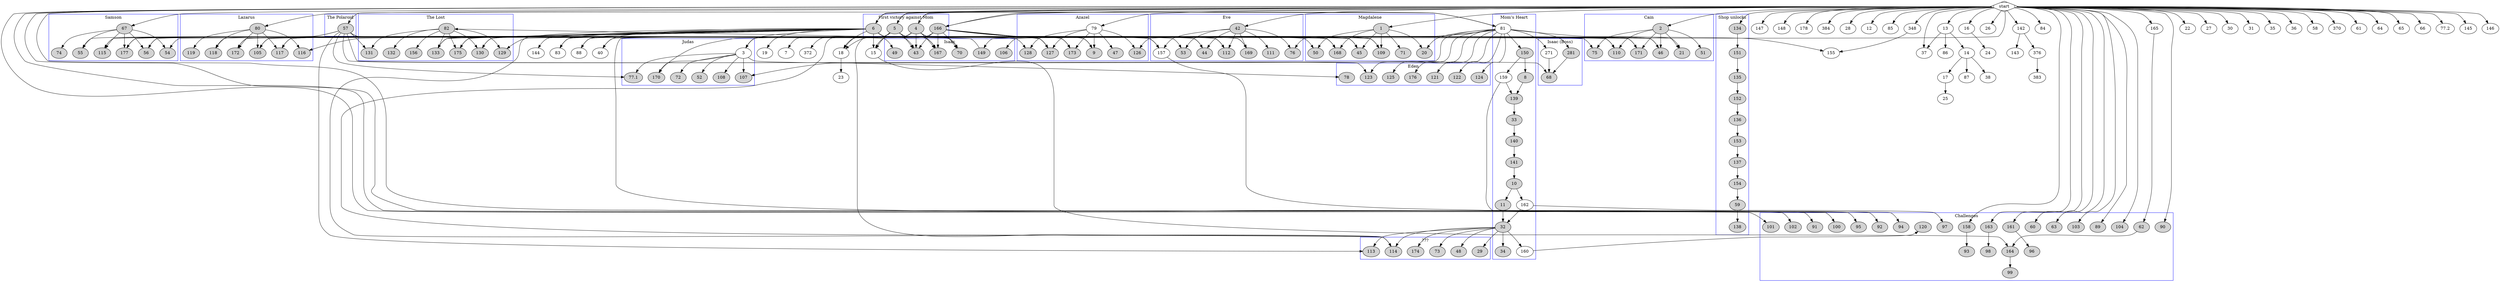 digraph G {
    // All nodes of same rank are at the same row (easier for visualization)
    // {rank="same"; 90;start;}
    subgraph cluster_1 {
		node [style=filled];
		4;
		5;
		6;
		166;
		label = "First victory against Mom";
		color=blue
	}

  //
  //    SECTION: CHALLENGES
  //

  subgraph cluster_16 {
		node [style=filled];
		158;163;161;60;62;164;63;89;90;91;92;93;94;120;95;96;97;98;99;100;101;102;103;104;
		label = "Challenges";
		color=blue
	}

  // "The Tank"
  // 7 or more red hearts
  start -> 158;

  // "Cursed!"
  // 7 or more red hearts
  start -> 163;

  // "Cat Got Your Tongue"
  // Become Guppy
  start -> 161;

  // "Burnt Penny"
  // Complete 'Beans!', Challenge #13
  start -> 60;

  // "Epic Fetus"
  // Complete 'The Family Man', Challenge #19
  165 -> 62;

  // "Glass Cannon"
  // Complete 'The Family Man', Challenge #19 and defeat Lokii
  62 -> 164;
  15 -> 164;

  // "SMB Super Fan"
  // Complete 'Its in the Cards', Challenge #14
  start -> 63;

  // "Rune of Hagalaz"
  // Complete 'Pitch Black', Challenge #1
  start -> 89;

  // "Rune of Jera"
  // Complete 'High Brow', Challenge #2
  start -> 90;

  // "Rune of Ehwaz"
  // Complete 'Head Trauma', Challenge #3
  start -> 91;

  // "Rune of Dagaz"
  // Complete 'Darkness Fall', Challenge #4
  157 -> 92;

  // "Rune of Ansuz"
  // Complete 'The Tank', Challenge #5
  158 -> 93;

  // "Rune of Perthro"
  // Complete 'Solar System', Challenge #6
  159 -> 94;

  // "Suicide King"
  // Complete 'Suicide King', Challenge #7
  160 -> 120;

  // "Rune of Algiz"
  // Complete 'Cat Got Your Tongue', Challenge #8
  161 -> 96;

  // "Chaos Card"
  // Complete 'Demo Man', Challenge #9
  162 -> 97;

  // "Credit Card"
  // Complete 'Cursed!', Challenge #10
  163 -> 98;

  // "Rules Card"
  // Complete 'Glass Cannon', Challenge #11
  164 -> 99;

  // "Rune of Berkano"
  // Complete 'Purist', Challenge #20
  166 -> 95;



  // "Card Against Humanity"
  // Complete 'When Life Gives You Lemons', Challenge #12
  start -> 100;

  // "Swallowed Penny"
  // Complete 'Slow Roll', Challenge #15
  start -> 101;

  // "Robo-Baby 2.0"
  // Complete 'Computer Savvy', Challenge #16
  start -> 102;

  // "Death's Touch"
  // Complete 'Waka Waka', Challenge #17
  start -> 103;

  // "Techonology .5"
  // Complete 'The Host', Challenge #18
  start -> 104;



  //
  //    SECTION: START
  //

  // "The Book of Sin"
  // Defeat all 7 Deadly Sins
  start -> 22;

  // "A Halo"
  // Defeat Mom, Mom's Heart or It Lives! using The Bible
  start -> 27;

  // "The Scissors"
  // Die a 100 times
  start -> 30;

  // "The Parasite"
  // Pick 2 'dead' items
  start -> 31;

  // "Mom's Contact"
  // Obtain 3 Yes Mother? items in one run
  start -> 35;

  // "The Necronomicon"
  // Use XIII - Death 4 times
  start -> 36;

  // "Dad's Key"
  // Collect both Key Pieces from the Angels in one run
  start -> 58;

  // "The Family Man"
  // Collect both Key Pieces from the Angels in one run
  start -> 165;

  // "Filigree Feather"
  // Collect both Key Pieces from the Angels in one run
  start -> 370;

  // "Lucky Toe"
  // Blow up 20 Shopkeepers
  start -> 61;

  // "Counterfeit Coin"
  // Play Shell Game or Hell Game 100 times
  start -> 64;

  // "Guppy's Hairball"
  // Become Guppy
  start -> 65;

  // "A Forgotten Horseman"
  // Take 10 Angel Room items
  start -> 66;

  // "The Left Hand"
  // Defeat Ultra Pride
  // Can also be unlock with Judas
  start -> 77.2;

  // "Butter Bean"
  // Destroy 100 Poops
  start -> 145;

  // "Little Baggy"
  // Pick 2 syringes in one run
  start -> 146;

  // "Blood Bag"
  // Use 30 times the Blood Donation Machine
  start -> 147;

  // "The D4"
  // Blow up 30 Slot Machine
  start -> 148;

  // "Lord of the Flies"
  // Become Beelzebub
  start -> 178;

  // "Lil Spewer"
  // Die of your own projectile explosion (not a bomb)
  start -> 384;

  subgraph cluster_2 {
		node [style=filled];
		134;
		151;
		135;
		152;
		136;
		153;137;154;59;138;
		label = "Shop unlocks";
		color=blue
	}

  //
  //   SECTION: DONATION MACHINES
  //

  // "Blue Map"
  // Donate 10 coins to the Donation Machine
  start -> 134;

  // "Store Upgrade lv.1"
  // Donate 20 coins to the Donation Machine
  134 -> 151;

  // "There's Options"
  // Donate 50 coins to the Donation Machine
  151 -> 135;

  // "Store Upgrade lv.2"
  // Donate 100 coins to the Donation Machine
  135 -> 152;

  // "Black Candle"
  // Donate 150 coins to the Donation Machine
  152 -> 136;

  // "Store Upgrade lv.3"
  // Donate 200 coins to the Donation Machine
  136 -> 153;

  // "Red Candle"
  // Donate 400 coins to the Donation Machine
  153 -> 137;

  // "Store Upgrade lv.3"
  // Donate 600 coins to the Donation Machine
  137 -> 154;

  // "Blue Candle"
  // Donate 900 coins to the Donation Machine
  154 -> 59;

  // "Stop Watch"
  // Donate 999 coins to the Donation Machine
  59 -> 138


  //
  //    SECTION: ROCKS
  //

  // "Mr. Mega"
  // Destroy 10 Tinted Rocks
  start -> 28

  // "A Small Rock"
  // Destroy 100 Tinted Rocks
  start -> 12;

  // "Lucky Rock"
  // Destroy 100 rocks
  start -> 85;

  //
  //    SECTION: CHAPTERS
  //

  // "Monstro's Tooth"
  // Beat Chapter 1
  start -> 13;

  // "Basement Boy"
  // Beat Chapter 1 without taking any damage
  start -> 37

  // "Lil' Chubby"
  // Beat Chapter 2
  13->14

  // "Spelunker Boy"
  // Beat Chapter 2 without taking any damage
  13 -> 37

  // "Dark Boy"
  // Beat Chapter 3 without taking any damage
  14->38

  // "Something From The Future"
  // Beat Basement 40 times
  start -> 16;

  // "Something Cute"
  // Beat Chapter 2 30 times
  14 -> 17;

  // "Something Sticky"
  // Beat Chapter 3 20 times
  4 -> 18;
  5 -> 18;
  6 -> 18;
  166 -> 18;

  // "Mama's Boy"
  // Beat Chapter 4 without taking any damage
  4 -> 40;
  5 -> 40;
  6 -> 40;
  166 -> 40;

  // "Angels"
  // Beat Chapter 6
  348 -> 155;

  // "Dead Boy"
  // Beat Chapter 6 without taking any damage
  4 -> 83;
  5 -> 83;
  6 -> 83;
  166 -> 83;

  //
  //   SECTION: BOSSES
  //

  // "Little Gish"
  // Defeat Gish
  18 -> 23;

  // "Little Steven"
  // Defeat Steven
  16 -> 24;

  // "Little C.H.A.D."
  // Defeat C.H.A.D.
  17 -> 25;

  // "Loki's Horns"
  // Beat Lokii (only available in Chapter 4)
  4 -> 15;
  5 -> 15;
  6 -> 15;
  166 -> 15;

    subgraph cluster_18 {
		node [style=filled];
		78;
		label = "The Negative";
		color=blue
	}

  // "The Negative"
  // Defeat Satan 5 times
  3 -> 78;

  subgraph cluster_17 {
		node [style=filled];
		57;
		label = "The Polaroid";
		color=blue
	}


  // "The Polaroid"
  // Defeat Isaac 5 times
  81 -> 57;

  // "BRAINS!"
  // Defeat Isaac 5 times
  81 -> 271;

  subgraph cluster_15 {
		node [style=filled];
		271;281;68;
		label = "Isaac (Boss)";
		color=blue
	}
  // "PONG"
  // Defeat Isaac 5 times
  81 -> 281;

  // "Something Icky"
  // Defeat Isaac 10 times
  57 -> 68;
  271 -> 68;
  281 -> 68;

  // "The Cellar"
  // Defeat all Basement bosses (but Baby Plum) anywhere
  13 -> 86;

  // "The Catacombs"
  // Defeat all Caves bosses (but Bumbino) anywhere
  14 -> 87;

  // "The Necropolis"
  // Defeat all Depths bosses (but Reap Creep) anywhere
  4 -> 88;
  5 -> 88;
  6 -> 88;
  166 -> 88;

  // "The gate is open"
  // Defeat the Lamb
  start -> 348;


  //
  //   SECTION: MOM
  //

  // "The Womb"
  // Defeat Mom 1 time <=> Beat Chapter 3
  start -> 4;

  // "The Harbingers"
  // Defeat Mom 1 time
  start -> 5;

  // "A Cube of Meat"
  // Defeat Mom 1 time
  start -> 6;

  // "Purist"
  // Defeat Mom 1 time
  start -> 166;

  // "A Bandage"
  // Pick 4 Ball of Bandages
  6 -> 19;

  // "Super Meat Boy"
  // Pick 4 Cube of Meat
  6 -> 144;


  //
  //   SECTION: ARCADES
  //

  // "A Gamekid"
  // Visit 10 Arcades
  start -> 26;


  //
  //   SECTION: HARBINGERS
  //

  // "The Book of Revelations"
  // Defeat 1 Harbinger
  5 -> 7;

  // "7 Seals"
  // Defeat all Harbingers
  5 -> 372;


  //
  //   SECTION: MOM'S HEART
  //

  subgraph cluster_3 {
		node [style=filled];
		81;150;8;159;139;33;140;141;10;11;162;32;34;160;
		label = "Mom's Heart";
		color=blue
	}

  // "Eden"
  // Defeat Mom's Heart 1 time
  4 -> 81;
  5 -> 81;
  6 -> 81;
  166 -> 81;

  // "Rubber Cement"
  // Defeat Mom's Heart 2 times
  81 -> 150;

  // "A Noose"
  // Defeat Mom's Heart 3 times
  150 -> 8;

  // "Solar System"
  // Defeat Mom's Heart 3 times
  150 -> 159;

  // "Wire Coat Hanger"
  // Defeat Mom's Heart 4 times
  8 -> 139;
  159 -> 139;

  // "Everything Is Terrible!!!"
  // Defeat Mom's Heart 5 times
  139 -> 33;

  // "Ipecac"
  // Defeat Mom's Heart 6 times
  33 -> 140;

  // "Experimental Treatment"
  // Defeat Mom's Heart 7 times
  140 -> 141;

  // "A Quarter"
  // Defeat Mom's Heart 8 times
  141 -> 10;

  // "A Fetus in a Jar"
  // Defeat Mom's Heart 9 times
  10 -> 11;

  // "Demo Man"
  // Defeat Mom's Heart 9 times
  10 -> 162;

  // "???"
  // Defeat Mom's Heart 10 times
  11 -> 32;
  162 -> 32;

  // "It Lives!"
  // Defeat Mom's Heart 11 times
  32 -> 34;

  // "Suicide King"
  // Defeat Mom's Heart 11 times
  32 -> 160;


  //
  //   SECTION: DEVIL ROOMS
  //

  // "Azazel"
  // Make 3 deals with the Devil in one run
  start -> 79;

  // "Krampus"
  // Take 20 items from Devil Rooms
  start -> 142;

  // "Death's List "
  // Take 25 Deals with the Devil
  142 -> 376;

  // "Sacrificial Altar"
  // Take 50 Deals with the Devil
  376 -> 383;

  //
  //   SECTION: KRAMPUS
  //

  // "Head of Krampus"
  // Defeat Krampus
  142 -> 143;


  //
  //   SECTION: ISAAC
  //

  subgraph cluster_4 {
		node [style=filled];
		43;49;70;149;106;167;
		label = "Isaac";
		color=blue
	}

  // "Mom's Knife"
  // Defeat Satan as Isaac
  4 -> 43;
  5 -> 43;
  6 -> 43;
  166 -> 43;

  // "The D20"
  // Defeat ??? as Isaac
  57 -> 49;

  // "Isaac's Head"
  // Complete Boss Rush as Isaac
  4 -> 70;
  5 -> 70;
  6 -> 70;
  166 -> 70;

  // "Missing Poster"
  // Defeat The Lamb as Isaac
  start -> 149;

  // "Isaac's Tears"
  // Defeat Isaac as Isaac
  81 -> 106;

  // "Lost Baby"
  // Defeat Mom's Heart on Hard Mode as Isaac
  4 -> 167;
  5 -> 167;
  6 -> 167;
  166 -> 167;


  //
  // SECTION: AZAZEL
  //

  subgraph cluster_5 {
		node [style=filled];
		79;9;47;126;127;128;173;
		label = "Azazel";
		color=blue
	}

  // "The Nail"
  // Complete Boss Rush as Azazel
  79 -> 9;
  4 -> 9;
  5 -> 9;
  6 -> 9;
  166 -> 9;

  // "Demon Baby"
  // Defeat The Lamb as Azazel
  79 -> 47;

  // "Daemon's Tail"
  // Defeat Satan as Azazel
  79 -> 127;
  4 -> 127;
  5 -> 127;
  6 -> 127;
  166 -> 127;

  // "Abaddon"
  // Defeat ??? as Azazel
  79 -> 128;
  57 -> 128;

  // "Satanic Bible"
  // Defeat Isaac as Azazel
  79 -> 126;
  81 -> 126;

  // "Begotten Baby"
  // Defeat Mom's Heart on Hard Mode as Azazel
  79 -> 173;
  4 -> 173;
  5 -> 173;
  6 -> 173;
  166 -> 173;

  //
  //   SECTION: MAGDALENE
  //

  subgraph cluster_6 {
		node [style=filled];
		1;20;45;50;71;109;168;
		label = "Magdalene";
		color=blue
	}

  // "Magdalene"
  // 7 or more hearts
  start -> 1;

  // "A Cross"
  // Defeat Isaac as Magdalene: It is possible to beat Isaac thanks to Angel rooms after defeating the Mom's Heart
  1 -> 20;
  81 -> 20;

  // "Guardian Angel"
  // Defeat Satan as Magdalene
  1 -> 45;
  4 -> 45;
  5 -> 45;
  6 -> 45;
  166 -> 45;

  // "Celtic Cross"
  // Defeat ??? as Magdalene
  1 -> 50;
  57 -> 50;

  // "Maggy's Faith"
  // Defeat The Lamb as Magdalene
  1 -> 71;

  // "Maggy's Bow"
  // Complete Boss Rush as Magdalene
  1 -> 109;
  4 -> 109;
  5 -> 109;
  6 -> 109;
  166 -> 109;

  // "Cute Baby"
  // Defeat Mom's Heart on Hard Mode as Magdalene
  1 -> 168;
  4 -> 168;
  5 -> 168;
  6 -> 168;
  166 -> 168;

  //
  //   SECTION: CAIN
  //

  subgraph cluster_7 {
		node [style=filled];
		2;21;46;51;75;110;171;
		label = "Cain";
		color=blue
	}

  // "Cain"
  // Holds 55 coins at once
  start -> 2;

  // "A Bag of Pennies"
  // Defeat Isaac as Cain
  2 -> 21;
  81 -> 21;

  // "A Bag of Bombs"
  // Defeat Satan as Cain
  2 -> 46;
  4 -> 46;
  5 -> 46;
  6 -> 46;
  166 -> 46;

  // "Abel"
  // Defeat The Lamb as Cain
  2 -> 51;

  // "Cain's Eye"
  // Defeat ??? as Cain
  2 -> 75;
  57 -> 75;

  // "Cain's Other Eye"
  // Complete Boss Rush as Cain
  2 -> 110;
  4 -> 110;
  5 -> 110;
  6 -> 110;
  166 -> 110;

  // "Glass Baby"
  // Defeat Mom's Heart on Hard Mode as Cain
  2 -> 171;
  4 -> 171;
  5 -> 171;
  6 -> 171;
  166 -> 171;

  //
  //   SECTION: JUDAS
  //

  subgraph cluster_8 {
		node [style=filled];
		3;52;72;77.1;107;108;170;
		label = "Judas";
		color=blue
	}

  // "Judas"
  // Defeat Satan
  4 -> 3;
  5 -> 3;
  6 -> 3;
  166 -> 3;

  // "Curved Horn"
  // Defeat The Lamb as Judas
  3 -> 52;

  // "Judas' Tongue"
  // Defeat Satan as Judas
  3 -> 72;

  // "The Left Hand"
  // Defeat ??? as Judas
  // Can also be unlocked by defeating Ultra Pride
  3 -> 77.1;
  57 -> 77.1;

  // "Guillotine"
  // Defeat Isaac as Judas
  3 -> 107;
  81 -> 107;

  // "Judas' Shadow"
  // Complete Boss Rush as Judas
  // Because Judas is unlocked by fighting Satan, this means that boss rush already exists
  3 -> 108;

  // "Shadow Baby"
  // Defeat Mom's Heart on Hard Mode as Judas
  3 -> 170;
  166 -> 170;


  //
  //   SECTION: BLUE BABY ???
  //

  subgraph cluster_9 {
		node [style=filled];
		29;32;48;73;113;114;174;
		label = "???";
		color=blue
	}

  // "The D6"
  // Defeat Isaac as ???
  32 -> 29;

  // "Forget Me Now"
  // Defeat Satan as ???
  32 -> 48;

  // "???'s Soul"
  // Defeat The Lamb as ???
  32 -> 73;

  // "Fate"
  // Defeat ??? as ???
  32 -> 113;
  57 -> 113;

  // "???'s Only Friend"
  // Complete Boss Rush as ???
  4 -> 114;
  5 -> 114;
  6 -> 114;
  32 -> 114;

  // "Dead Baby"
  // Defeat Mom's Heart on Hard Mode as ???
  32 -> 174;


  //
  //   SECTION: EVE
  //

  subgraph cluster_10 {
		node [style=filled];
		42;44;53;76;157;111;112;169;
		label = "Eve";
		color=blue
	}

  // "Eve"
  // Don't pick up hearts for 2 floors in a row
  start -> 42;

  // "The Razor"
  // Defeat Satan as Eve
  42 -> 44
  4 -> 44;
  5 -> 44;
  6 -> 44;
  166 -> 44;

  // "Sacrificial Dagger"
  // Defeat ??? as Eve
  42 -> 53;
  57 -> 53;

  // "Eve's Bird Foot"
  // Defeat Isaac as Eve
  42-> 76;
  81 -> 76;

  // "Darkness Fall"
  // Defeat Satan and ??? as Eve
  42 -> 157
  4 -> 157;
  5 -> 157;
  6 -> 157;
  166 -> 157;
  57 -> 157;

  // "Black Lipstick"
  // Defeat The Lamb as Eve
  42 -> 111;

  // "Eve's Mascara"
  // Complete Boss Rush as Eve
  42 -> 112;
  4 -> 112;
  5 -> 112;
  6 -> 112;
  166 -> 112;

  // "Crow Baby"
  // Defeat Mom's Heart on Hard Mode as Eve
  42 -> 169;
  4 -> 169;
  5 -> 169;
  6 -> 169;
  166 -> 169;


  //
  //   SECTION: SAMSON
  //

  subgraph cluster_11 {
		node [style=filled];
		67;54;55;56;74;115;177;
		label = "Samson";
		color=blue
	}

  // "Samson"
  // Complete 2 floors in a row without taking any damage
  start -> 67;

  // "Bloody Lust"
  // Defeat Isaac as Samson
  81 -> 54;
  67 -> 54;

  // "Blood Penny"
  // Defeat ??? as Samson
  57 -> 55;
  67 -> 55;

  // "Blood Rights"
  // Defeat Satan as Samson
  4 -> 56;
  5 -> 56;
  6 -> 56;
  166 -> 56;
  67 -> 56;

  // "Samson's Lock"
  // Defeat The Lamb as Samson
  67 -> 74;

  // "Samson's Chains"
  // Complete Boss Rush as Samson
  4 -> 115;
  5 -> 115;
  6 -> 115;
  166 -> 155;
  67 -> 115;

  // "Fighting Baby"
  // Defeat Mom's Heart on Hard Mode as Samson
  4 -> 177;
  5 -> 177;
  6 -> 177;
  166 -> 177;
  67 -> 177;

  //
  //   SECTION: LAZARUS
  //

  subgraph cluster_12 {
		node [style=filled];
		80;105;116;117;118;119;172;
		label = "Lazarus";
		color=blue
	}

  // "Lazarus"
  // Have 4 or more Soul Hearts at one time
  start -> 80;

  // "Missing No."
  // Complete Boss Rush as Lazarus
  80 -> 105;
  4 -> 105;
  5 -> 105;
  6 -> 105;
  166 -> 105;

  // "Lazarus' Rags"
  // Defeat Isaac as Lazarus
  80 -> 116;
  81 -> 116;

  // "Broken Ankh"
  // Defeat Satan as Lazarus
  80 -> 117;
  4 -> 117;
  5 -> 117;
  6 -> 117;
  166 -> 117;

  // "Store Credit"
  // Defeat ??? as Lazarus
  57 -> 118;
  80 -> 118;

  // "Pandora's Box"
  // Defeat The Lamb as Lazarus
  80 -> 119;

  // "Wrapped Baby"
  // Defeat Mom's Heart on Hard Mode as Lazarus
  80 -> 172;
  4 -> 172;
  5 -> 172;
  6 -> 172;
  166 -> 172;

  //
  //   SECTION: THE LOST
  //

  subgraph cluster_13 {
		node [style=filled];
		82;129;130;131;132;133;156;175;
		label = "The Lost";
		color=blue
	}

  // "The Lost"
  // Die in a Sacrifice Room holding Missing Poster
  149 -> 82;

  // "Isaac's Heart"
  // Defeat Isaac as The Lost
  81 -> 129;
  82 -> 129;

  // "The Mind"
  // Defeat Satan as The Lost
  82 -> 130;
  4 -> 130;
  5 -> 130;
  6 -> 130;
  166 -> 130;

  // "The Body"
  // Defeat ??? as The Lost
  57 -> 131;
  82 -> 131;

  // "The Soul"
  // Defeat The Lamb as The Lost
  82 -> 132;

  // "The D100"
  // Complete Boss Rush as The Lost
  82 -> 133;
  4 -> 133;
  5 -> 133;
  6 -> 133;
  166 -> 133;

  // "Godhead"
  // Earn all Completion Marks as The Lost
  82 -> 156;

  // "-0- Baby"
  // Defeat Mom's Heart on Hard Mode as The Lost
  82 -> 175;
  4 -> 175;
  5 -> 175;
  6 -> 175;
  166 -> 175;

  //
  //   SECTION: EDEN
  //

  subgraph cluster_18 {
		node [style=filled];
		 121;122;123;124;125;176;
		label = "Eden";
		color=blue
	}

   // "Blank Card"
  // Defeat Isaac as Eden
  81 -> 121;

  // "Book of Secrets"
  // Defeat Satan as Eden
  81 -> 122;

  // "Mysterious Paper"
  // Defeat ??? as Eden
  57 -> 123;
  81 -> 123;

  // "Mystery Sack"
  // Defeat The Lamb as Eden
  81 -> 124;

  // "Undefined"
  // Complete Boss Rush as Eden
  81 -> 125;

  // "Glitch Baby"
  // Complete Mom's Heart on Hard Mode as Eden
  81 -> 176;

  // "The Real Platinium God"
  // Collect every non-DLC item, secret, ending
  // NOT HERE BECAUSE REQUIRES OTHER ACHIEVEMENTS
  // SOFTLOCKED BY DESIGN
  start -> 84;


  start [shape=Mdiamond];
//  end [shape=Msquare];
}
